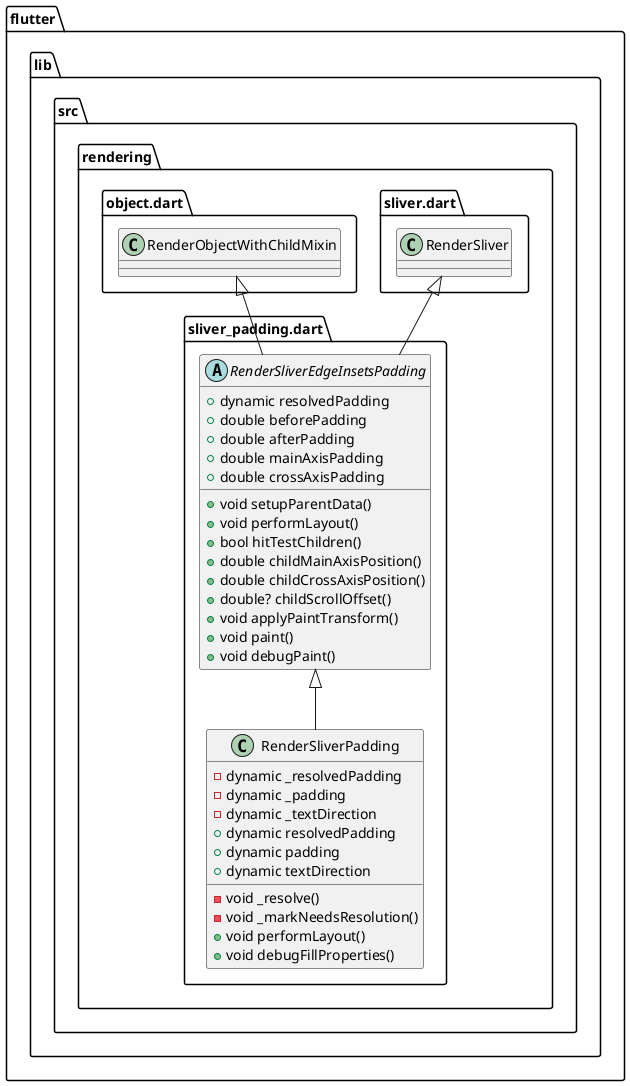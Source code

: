 @startuml
set namespaceSeparator ::

abstract class "flutter::lib::src::rendering::sliver_padding.dart::RenderSliverEdgeInsetsPadding" {
  +dynamic resolvedPadding
  +double beforePadding
  +double afterPadding
  +double mainAxisPadding
  +double crossAxisPadding
  +void setupParentData()
  +void performLayout()
  +bool hitTestChildren()
  +double childMainAxisPosition()
  +double childCrossAxisPosition()
  +double? childScrollOffset()
  +void applyPaintTransform()
  +void paint()
  +void debugPaint()
}

"flutter::lib::src::rendering::sliver.dart::RenderSliver" <|-- "flutter::lib::src::rendering::sliver_padding.dart::RenderSliverEdgeInsetsPadding"
"flutter::lib::src::rendering::object.dart::RenderObjectWithChildMixin" <|-- "flutter::lib::src::rendering::sliver_padding.dart::RenderSliverEdgeInsetsPadding"

class "flutter::lib::src::rendering::sliver_padding.dart::RenderSliverPadding" {
  -dynamic _resolvedPadding
  -dynamic _padding
  -dynamic _textDirection
  +dynamic resolvedPadding
  +dynamic padding
  +dynamic textDirection
  -void _resolve()
  -void _markNeedsResolution()
  +void performLayout()
  +void debugFillProperties()
}

"flutter::lib::src::rendering::sliver_padding.dart::RenderSliverEdgeInsetsPadding" <|-- "flutter::lib::src::rendering::sliver_padding.dart::RenderSliverPadding"


@enduml